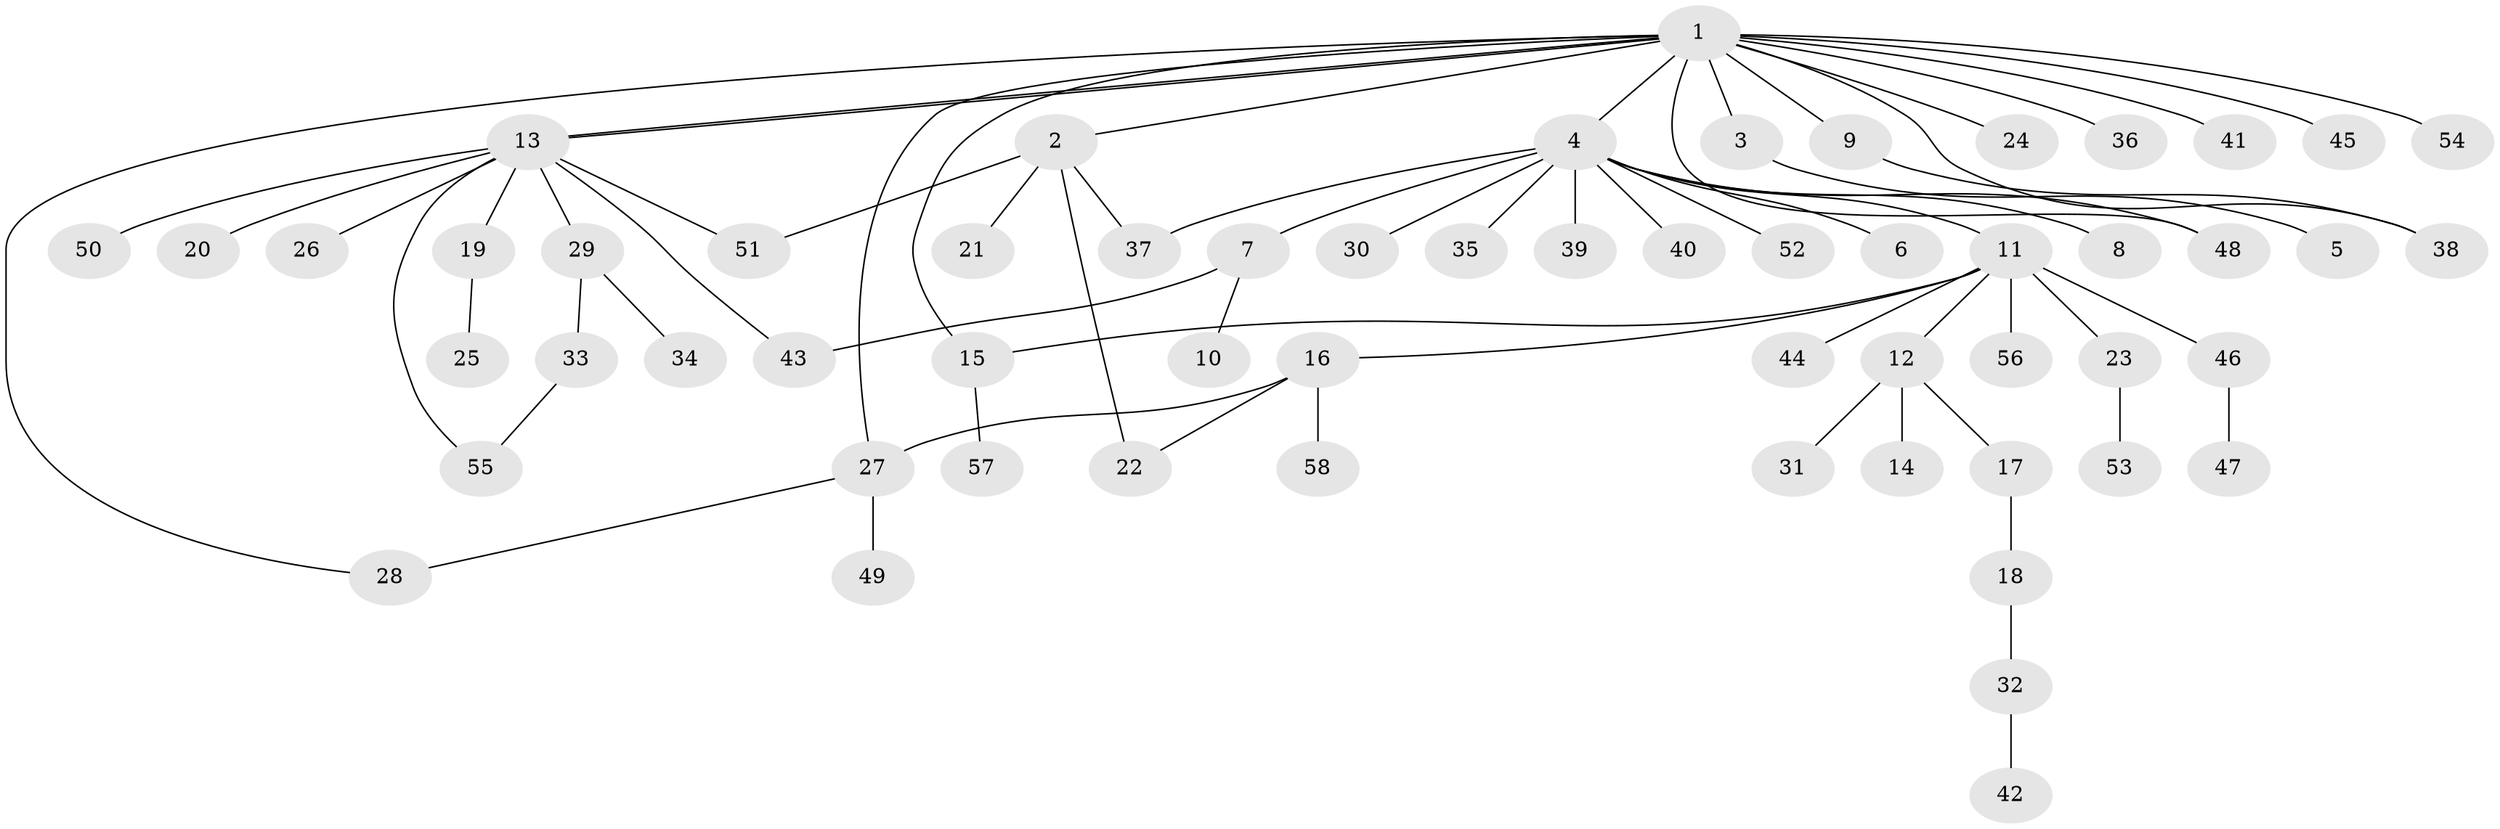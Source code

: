// Generated by graph-tools (version 1.1) at 2025/49/03/09/25 03:49:59]
// undirected, 58 vertices, 68 edges
graph export_dot {
graph [start="1"]
  node [color=gray90,style=filled];
  1;
  2;
  3;
  4;
  5;
  6;
  7;
  8;
  9;
  10;
  11;
  12;
  13;
  14;
  15;
  16;
  17;
  18;
  19;
  20;
  21;
  22;
  23;
  24;
  25;
  26;
  27;
  28;
  29;
  30;
  31;
  32;
  33;
  34;
  35;
  36;
  37;
  38;
  39;
  40;
  41;
  42;
  43;
  44;
  45;
  46;
  47;
  48;
  49;
  50;
  51;
  52;
  53;
  54;
  55;
  56;
  57;
  58;
  1 -- 2;
  1 -- 3;
  1 -- 4;
  1 -- 9;
  1 -- 13;
  1 -- 13;
  1 -- 15;
  1 -- 24;
  1 -- 27;
  1 -- 28;
  1 -- 36;
  1 -- 38;
  1 -- 41;
  1 -- 45;
  1 -- 48;
  1 -- 54;
  2 -- 21;
  2 -- 22;
  2 -- 37;
  2 -- 51;
  3 -- 5;
  4 -- 6;
  4 -- 7;
  4 -- 8;
  4 -- 11;
  4 -- 30;
  4 -- 35;
  4 -- 37;
  4 -- 39;
  4 -- 40;
  4 -- 48;
  4 -- 52;
  7 -- 10;
  7 -- 43;
  9 -- 38;
  11 -- 12;
  11 -- 15;
  11 -- 16;
  11 -- 23;
  11 -- 44;
  11 -- 46;
  11 -- 56;
  12 -- 14;
  12 -- 17;
  12 -- 31;
  13 -- 19;
  13 -- 20;
  13 -- 26;
  13 -- 29;
  13 -- 43;
  13 -- 50;
  13 -- 51;
  13 -- 55;
  15 -- 57;
  16 -- 22;
  16 -- 27;
  16 -- 58;
  17 -- 18;
  18 -- 32;
  19 -- 25;
  23 -- 53;
  27 -- 28;
  27 -- 49;
  29 -- 33;
  29 -- 34;
  32 -- 42;
  33 -- 55;
  46 -- 47;
}
